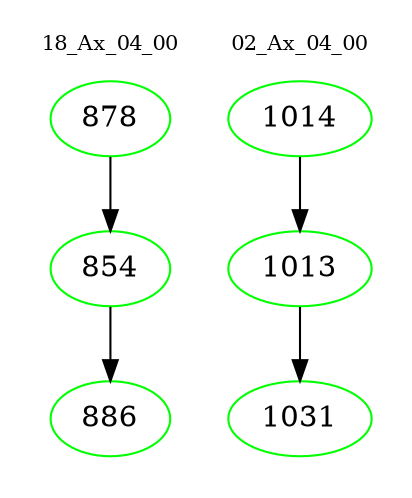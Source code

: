 digraph{
subgraph cluster_0 {
color = white
label = "18_Ax_04_00";
fontsize=10;
T0_878 [label="878", color="green"]
T0_878 -> T0_854 [color="black"]
T0_854 [label="854", color="green"]
T0_854 -> T0_886 [color="black"]
T0_886 [label="886", color="green"]
}
subgraph cluster_1 {
color = white
label = "02_Ax_04_00";
fontsize=10;
T1_1014 [label="1014", color="green"]
T1_1014 -> T1_1013 [color="black"]
T1_1013 [label="1013", color="green"]
T1_1013 -> T1_1031 [color="black"]
T1_1031 [label="1031", color="green"]
}
}
